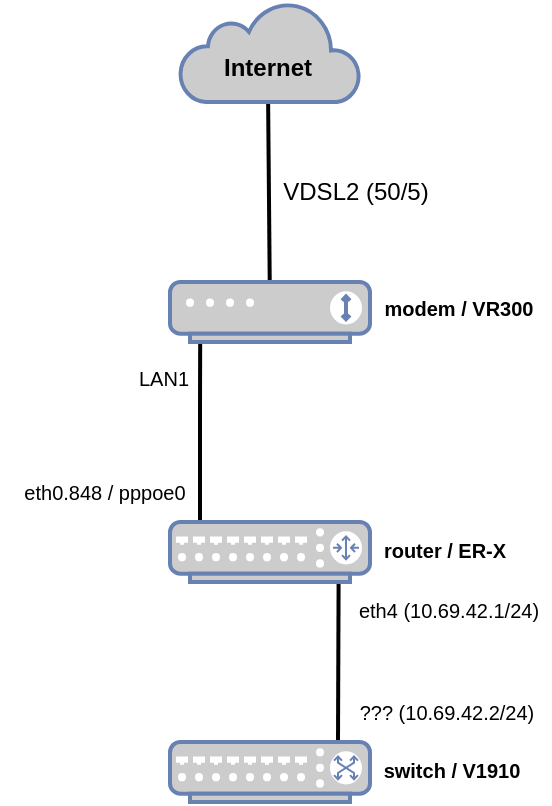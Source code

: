 <mxfile version="14.2.4" type="github">
  <diagram id="amK-OqABhGV1hMvT254c" name="Page-1">
    <mxGraphModel dx="942" dy="612" grid="1" gridSize="10" guides="1" tooltips="1" connect="1" arrows="1" fold="1" page="1" pageScale="1" pageWidth="3000" pageHeight="2000" math="0" shadow="0">
      <root>
        <mxCell id="0" />
        <mxCell id="1" parent="0" />
        <mxCell id="RpHXsyCwReh26o74mjPV-3" value="" style="endArrow=none;html=1;strokeWidth=2;fontColor=#000000;exitX=0.1;exitY=-0.021;exitDx=0;exitDy=0;exitPerimeter=0;entryX=0.101;entryY=0.869;entryDx=0;entryDy=0;entryPerimeter=0;" edge="1" parent="1">
          <mxGeometry width="50" height="50" relative="1" as="geometry">
            <mxPoint x="1465" y="459.37" as="sourcePoint" />
            <mxPoint x="1465.1" y="366.07" as="targetPoint" />
            <Array as="points">
              <mxPoint x="1465" y="410" />
              <mxPoint x="1465" y="400" />
            </Array>
          </mxGeometry>
        </mxCell>
        <mxCell id="RpHXsyCwReh26o74mjPV-8" value="" style="endArrow=none;html=1;strokeWidth=2;fontSize=10;fontColor=#000000;entryX=0.843;entryY=1.004;entryDx=0;entryDy=0;entryPerimeter=0;" edge="1" parent="1" target="RpHXsyCwReh26o74mjPV-2">
          <mxGeometry width="50" height="50" relative="1" as="geometry">
            <mxPoint x="1534" y="570" as="sourcePoint" />
            <mxPoint x="1530" y="500" as="targetPoint" />
          </mxGeometry>
        </mxCell>
        <mxCell id="y1V8AH87DD4OVQXCn0CU-5" value="" style="endArrow=none;html=1;fontColor=#000000;exitX=0.5;exitY=1;exitDx=0;exitDy=0;spacing=2;strokeWidth=2;" parent="1" source="y1V8AH87DD4OVQXCn0CU-4" target="y1V8AH87DD4OVQXCn0CU-1" edge="1">
          <mxGeometry width="50" height="50" relative="1" as="geometry">
            <mxPoint x="1500" y="260" as="sourcePoint" />
            <mxPoint x="1500" y="390" as="targetPoint" />
          </mxGeometry>
        </mxCell>
        <mxCell id="y1V8AH87DD4OVQXCn0CU-3" value="" style="html=1;outlineConnect=0;fillColor=#CCCCCC;strokeColor=#6881B3;gradientColor=none;gradientDirection=north;strokeWidth=2;shape=mxgraph.networks.cloud;fontColor=#ffffff;" parent="1" vertex="1">
          <mxGeometry x="1455" y="200" width="90" height="50" as="geometry" />
        </mxCell>
        <mxCell id="y1V8AH87DD4OVQXCn0CU-1" value="" style="fontColor=#0066CC;verticalAlign=top;verticalLabelPosition=bottom;labelPosition=center;align=center;html=1;outlineConnect=0;fillColor=#CCCCCC;strokeColor=#6881B3;gradientColor=none;gradientDirection=north;strokeWidth=2;shape=mxgraph.networks.modem;" parent="1" vertex="1">
          <mxGeometry x="1450" y="340" width="100" height="30" as="geometry" />
        </mxCell>
        <mxCell id="y1V8AH87DD4OVQXCn0CU-4" value="Internet" style="text;html=1;align=center;verticalAlign=middle;whiteSpace=wrap;rounded=0;fontStyle=1;" parent="1" vertex="1">
          <mxGeometry x="1479" y="223" width="40" height="20" as="geometry" />
        </mxCell>
        <mxCell id="RpHXsyCwReh26o74mjPV-1" value="VDSL2 (50/5)" style="text;html=1;strokeColor=none;fillColor=none;align=center;verticalAlign=middle;whiteSpace=wrap;rounded=0;fontColor=#000000;fontStyle=0;labelBackgroundColor=#ffffff;" vertex="1" parent="1">
          <mxGeometry x="1505" y="285" width="76" height="20" as="geometry" />
        </mxCell>
        <mxCell id="RpHXsyCwReh26o74mjPV-2" value="" style="fontColor=#0066CC;verticalAlign=top;verticalLabelPosition=bottom;labelPosition=center;align=center;html=1;outlineConnect=0;fillColor=#CCCCCC;strokeColor=#6881B3;gradientColor=none;gradientDirection=north;strokeWidth=2;shape=mxgraph.networks.router;" vertex="1" parent="1">
          <mxGeometry x="1450" y="460" width="100" height="30" as="geometry" />
        </mxCell>
        <mxCell id="RpHXsyCwReh26o74mjPV-4" value="eth0.848 / pppoe0" style="text;html=1;strokeColor=none;fillColor=none;align=center;verticalAlign=middle;whiteSpace=wrap;rounded=0;fontColor=#000000;fontStyle=0;fontSize=10;labelBackgroundColor=#ffffff;spacing=2;" vertex="1" parent="1">
          <mxGeometry x="1365" y="435" width="105" height="20" as="geometry" />
        </mxCell>
        <mxCell id="RpHXsyCwReh26o74mjPV-7" value="LAN1" style="text;html=1;strokeColor=none;fillColor=none;align=center;verticalAlign=middle;whiteSpace=wrap;rounded=0;fontColor=#000000;fontStyle=0;fontSize=10;labelBackgroundColor=#ffffff;spacing=2;" vertex="1" parent="1">
          <mxGeometry x="1407" y="378" width="80" height="20" as="geometry" />
        </mxCell>
        <mxCell id="RpHXsyCwReh26o74mjPV-9" value="router / ER-X" style="text;html=1;strokeColor=none;fillColor=none;align=center;verticalAlign=middle;whiteSpace=wrap;rounded=0;labelBackgroundColor=#ffffff;fontSize=10;fontColor=#000000;fontStyle=1" vertex="1" parent="1">
          <mxGeometry x="1547" y="464" width="81" height="20" as="geometry" />
        </mxCell>
        <mxCell id="RpHXsyCwReh26o74mjPV-10" value="modem / VR300" style="text;html=1;strokeColor=none;fillColor=none;align=center;verticalAlign=middle;whiteSpace=wrap;rounded=0;labelBackgroundColor=#ffffff;fontSize=10;fontColor=#000000;fontStyle=1" vertex="1" parent="1">
          <mxGeometry x="1554" y="343" width="81" height="20" as="geometry" />
        </mxCell>
        <mxCell id="RpHXsyCwReh26o74mjPV-11" value="eth4 (10.69.42.1/24)" style="text;html=1;strokeColor=none;fillColor=none;align=center;verticalAlign=middle;whiteSpace=wrap;rounded=0;labelBackgroundColor=#ffffff;fontSize=10;fontColor=#000000;" vertex="1" parent="1">
          <mxGeometry x="1539" y="494" width="101" height="20" as="geometry" />
        </mxCell>
        <mxCell id="RpHXsyCwReh26o74mjPV-12" value="" style="fontColor=#0066CC;verticalAlign=top;verticalLabelPosition=bottom;labelPosition=center;align=center;html=1;outlineConnect=0;fillColor=#CCCCCC;strokeColor=#6881B3;gradientColor=none;gradientDirection=north;strokeWidth=2;shape=mxgraph.networks.switch;labelBackgroundColor=#ffffff;" vertex="1" parent="1">
          <mxGeometry x="1450" y="570" width="100" height="30" as="geometry" />
        </mxCell>
        <mxCell id="RpHXsyCwReh26o74mjPV-13" value="switch / V1910" style="text;html=1;strokeColor=none;fillColor=none;align=center;verticalAlign=middle;whiteSpace=wrap;rounded=0;labelBackgroundColor=#ffffff;fontSize=10;fontColor=#000000;fontStyle=1" vertex="1" parent="1">
          <mxGeometry x="1546" y="574" width="90" height="20" as="geometry" />
        </mxCell>
        <mxCell id="RpHXsyCwReh26o74mjPV-14" value="??? (10.69.42.2/24)" style="text;html=1;strokeColor=none;fillColor=none;align=center;verticalAlign=middle;whiteSpace=wrap;rounded=0;labelBackgroundColor=#ffffff;fontSize=10;fontColor=#000000;" vertex="1" parent="1">
          <mxGeometry x="1538" y="545" width="101" height="20" as="geometry" />
        </mxCell>
      </root>
    </mxGraphModel>
  </diagram>
</mxfile>
